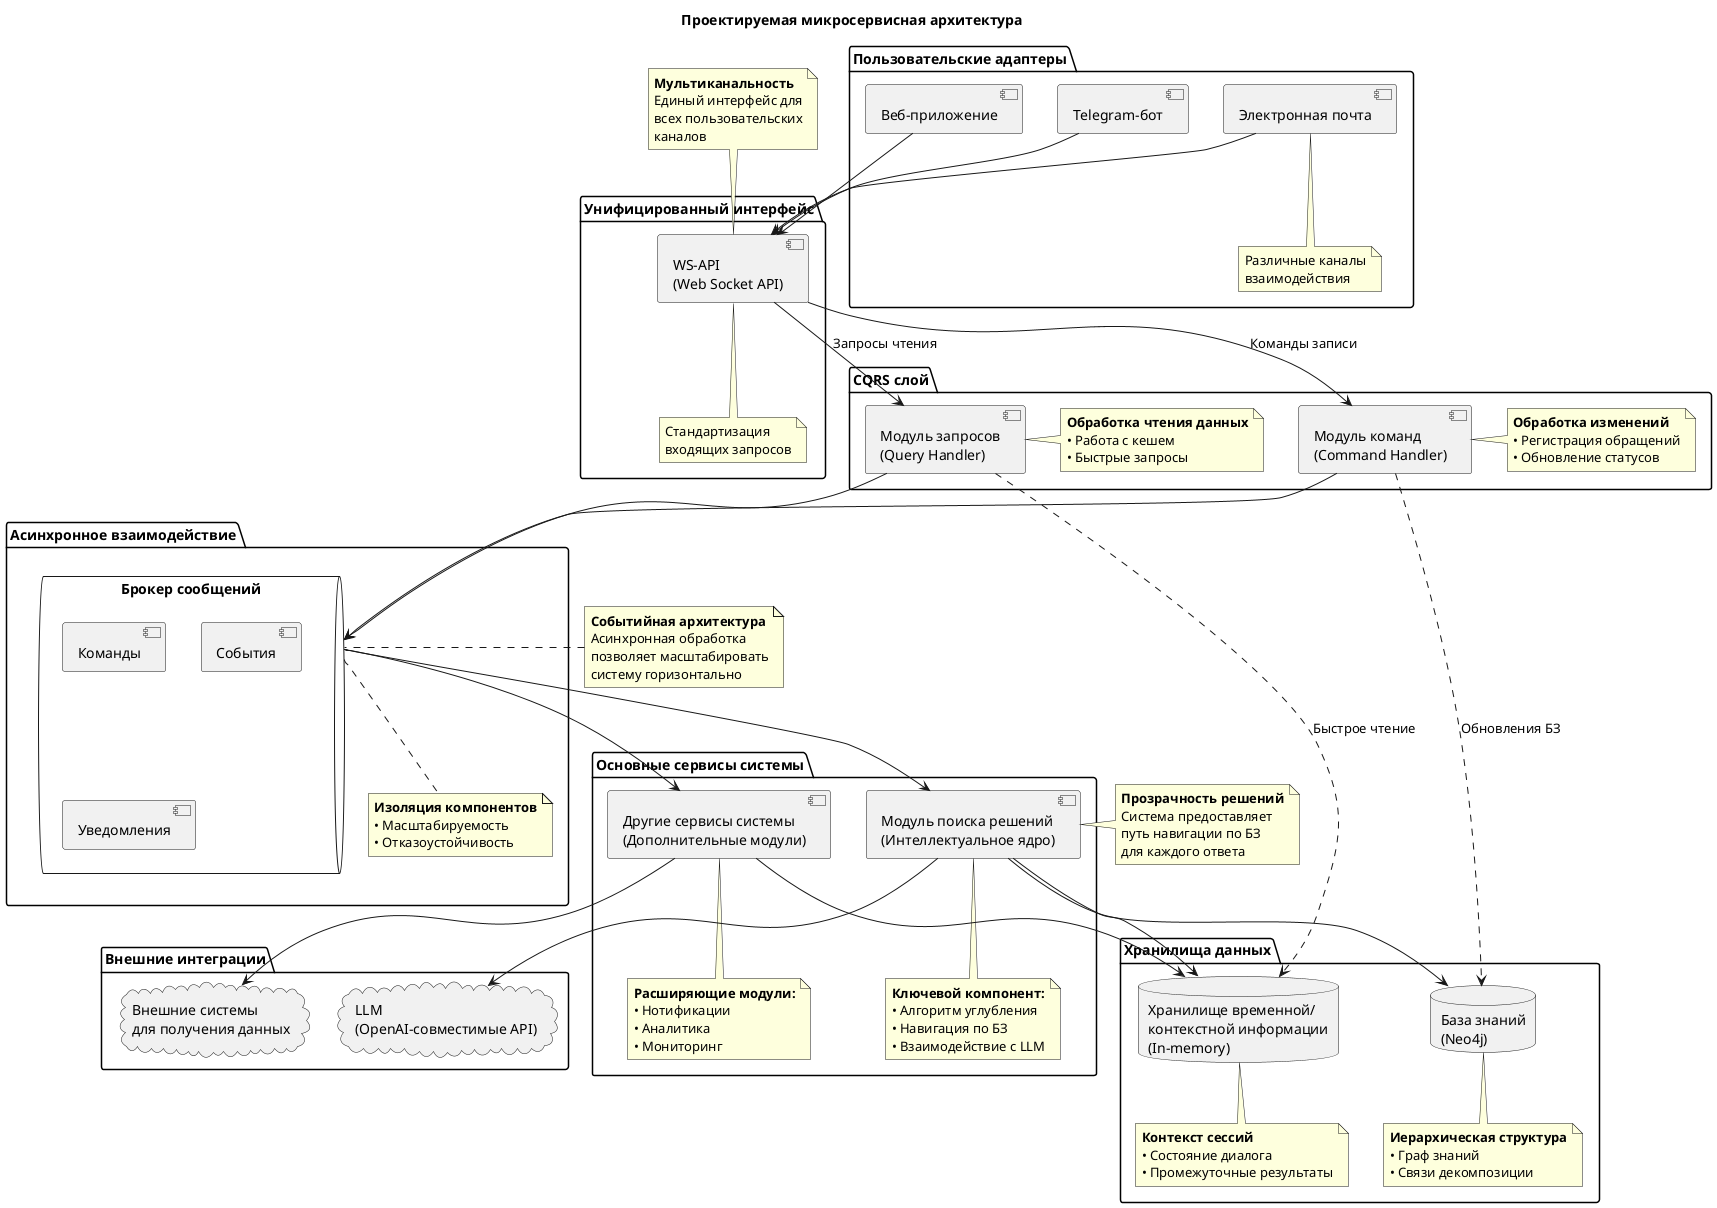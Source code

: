 @startuml
title "Проектируемая микросервисная архитектура"

package "Пользовательские адаптеры" {
  [Telegram-бот] as tg
  [Веб-приложение] as web
  [Электронная почта] as email
  note bottom of email
    Различные каналы
    взаимодействия
  end note
}

package "Унифицированный интерфейс" {
  [WS-API\n(Web Socket API)] as wsapi
  note bottom of wsapi
    Стандартизация
    входящих запросов
  end note
}

package "CQRS слой" {
  [Модуль запросов\n(Query Handler)] as queries
  [Модуль команд\n(Command Handler)] as commands
  
  note right of queries
    **Обработка чтения данных**
    • Работа с кешем
    • Быстрые запросы
  end note
  
  note right of commands
    **Обработка изменений**
    • Регистрация обращений
    • Обновление статусов
  end note
}

package "Асинхронное взаимодействие" {
  queue "Брокер сообщений" as broker {
    [Команды]
    [События]
    [Уведомления]
  }
  note bottom of broker
    **Изоляция компонентов**
    • Масштабируемость
    • Отказоустойчивость
  end note
}

package "Основные сервисы системы" {
  [Модуль поиска решений\n(Интеллектуальное ядро)] as intelligence
  [Другие сервисы системы\n(Дополнительные модули)] as other_services
  
  note bottom of intelligence
    **Ключевой компонент:**
    • Алгоритм углубления
    • Навигация по БЗ
    • Взаимодействие с LLM
  end note
  
  note bottom of other_services
    **Расширяющие модули:**
    • Нотификации
    • Аналитика
    • Мониторинг
  end note
}

package "Хранилища данных" {
  database "База знаний\n(Neo4j)" as neo4j
  database "Хранилище временной/\nконтекстной информации\n(In-memory)" as cache
  
  note bottom of neo4j
    **Иерархическая структура**
    • Граф знаний
    • Связи декомпозиции
  end note
  
  note bottom of cache
    **Контекст сессий**
    • Состояние диалога
    • Промежуточные результаты
  end note
}

package "Внешние интеграции" {
  cloud "LLM\n(OpenAI-совместимые API)" as llm
  cloud "Внешние системы\nдля получения данных" as external
}

' Connections
tg --> wsapi
web --> wsapi
email --> wsapi

wsapi --> queries : Запросы чтения
wsapi --> commands : Команды записи

queries --> broker
commands --> broker

broker --> intelligence
broker --> other_services

intelligence --> neo4j
intelligence --> cache
intelligence --> llm

other_services --> cache
other_services --> external

' Additional connections
queries ..> cache : Быстрое чтение
commands ..> neo4j : Обновления БЗ

note top of wsapi
  **Мультиканальность**
  Единый интерфейс для
  всех пользовательских
  каналов
end note

note left of broker
  **Событийная архитектура**
  Асинхронная обработка
  позволяет масштабировать
  систему горизонтально
end note

note right of intelligence
  **Прозрачность решений**
  Система предоставляет
  путь навигации по БЗ
  для каждого ответа
end note
@enduml